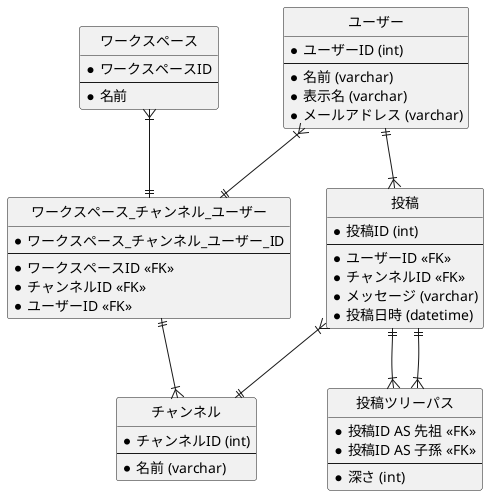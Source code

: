 @startuml database-design-1

' hide the spot
hide circle
' avoid problems with angled crows feet
' skinparam linetype ortho

entity 投稿 {
  *投稿ID (int)
  --
  *ユーザーID <<FK>>
  *チャンネルID <<FK>>
  *メッセージ (varchar)
  *投稿日時 (datetime)
}

entity 投稿ツリーパス {
  *投稿ID AS 先祖 <<FK>>
  *投稿ID AS 子孫 <<FK>>
  --
  *深さ (int)
}

entity ユーザー {
  *ユーザーID (int)
  --
  *名前 (varchar)
  *表示名 (varchar)
  *メールアドレス (varchar)
}

entity チャンネル {
  *チャンネルID (int)
  --
  *名前 (varchar)
}

entity ワークスペース {
  *ワークスペースID
  --
  *名前
}

entity ワークスペース_チャンネル_ユーザー {
  *ワークスペース_チャンネル_ユーザー_ID
  --
  *ワークスペースID <<FK>>
  *チャンネルID <<FK>>
  *ユーザーID <<FK>>
}

ユーザー ||--|{ 投稿
投稿 ||--|{ 投稿ツリーパス
投稿 ||--|{ 投稿ツリーパス
投稿 }|--|| チャンネル
ワークスペース }|--|| ワークスペース_チャンネル_ユーザー
チャンネル }|-u-|| ワークスペース_チャンネル_ユーザー
ユーザー }|--|| ワークスペース_チャンネル_ユーザー

@enduml
